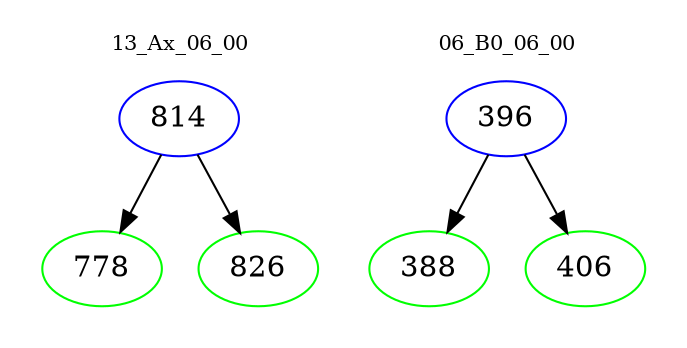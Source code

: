 digraph{
subgraph cluster_0 {
color = white
label = "13_Ax_06_00";
fontsize=10;
T0_814 [label="814", color="blue"]
T0_814 -> T0_778 [color="black"]
T0_778 [label="778", color="green"]
T0_814 -> T0_826 [color="black"]
T0_826 [label="826", color="green"]
}
subgraph cluster_1 {
color = white
label = "06_B0_06_00";
fontsize=10;
T1_396 [label="396", color="blue"]
T1_396 -> T1_388 [color="black"]
T1_388 [label="388", color="green"]
T1_396 -> T1_406 [color="black"]
T1_406 [label="406", color="green"]
}
}

